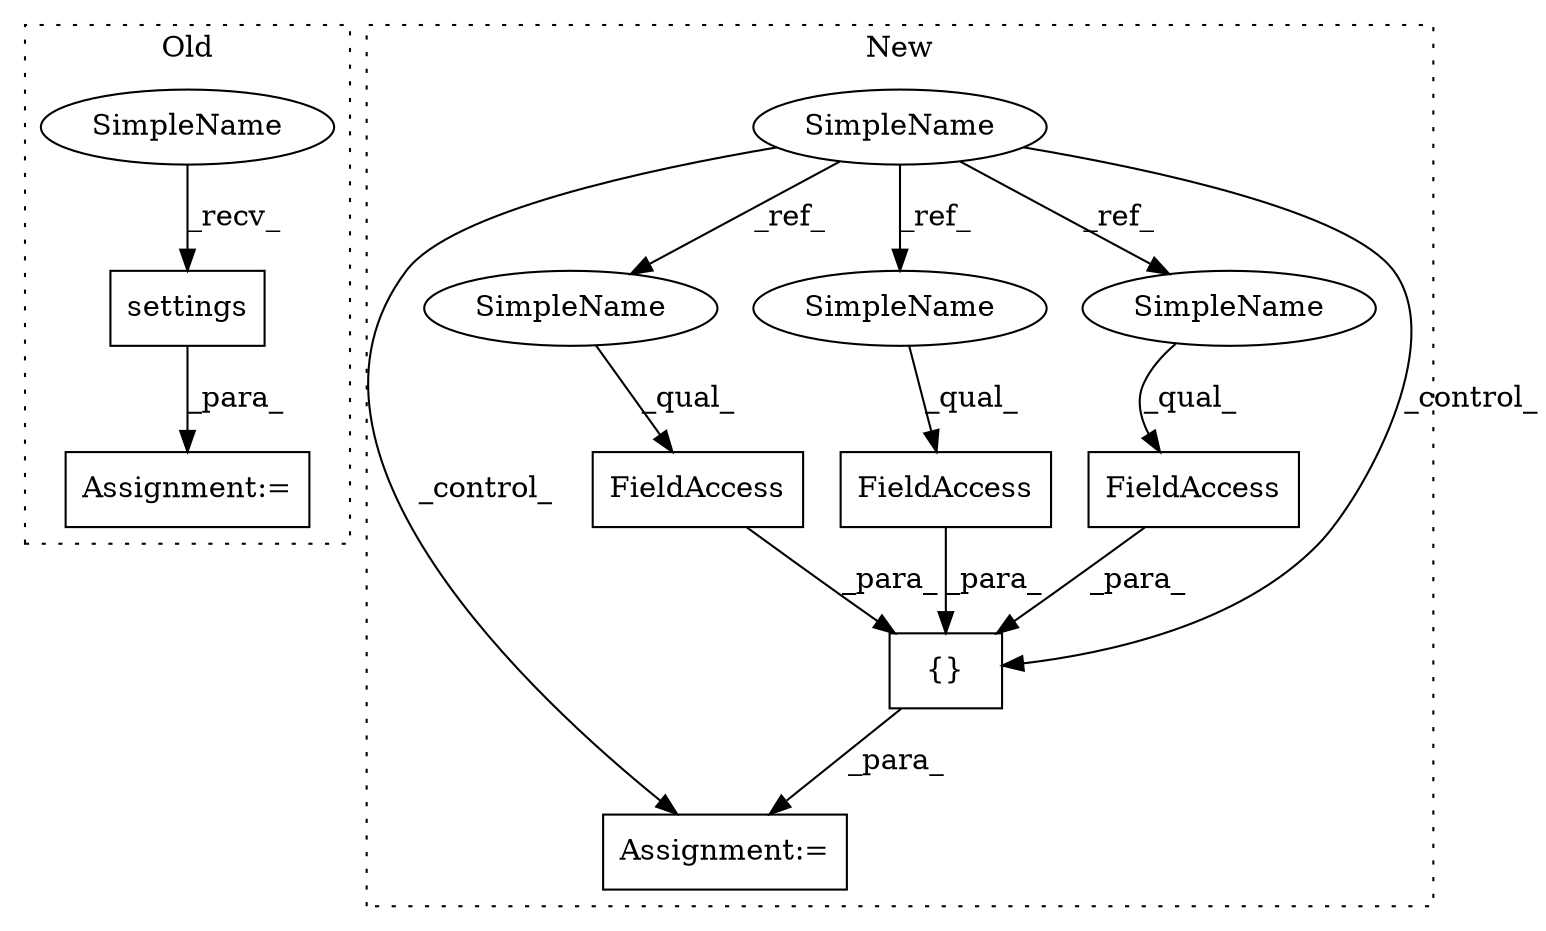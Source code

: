 digraph G {
subgraph cluster0 {
1 [label="settings" a="32" s="7109" l="10" shape="box"];
6 [label="Assignment:=" a="7" s="7095" l="2" shape="box"];
12 [label="SimpleName" a="42" s="7097" l="11" shape="ellipse"];
label = "Old";
style="dotted";
}
subgraph cluster1 {
2 [label="{}" a="4" s="4656,4844" l="1,1" shape="box"];
3 [label="Assignment:=" a="7" s="4645" l="2" shape="box"];
4 [label="FieldAccess" a="22" s="4788" l="28" shape="box"];
5 [label="FieldAccess" a="22" s="4727" l="28" shape="box"];
7 [label="SimpleName" a="42" s="4598" l="11" shape="ellipse"];
8 [label="FieldAccess" a="22" s="4680" l="22" shape="box"];
9 [label="SimpleName" a="42" s="4788" l="11" shape="ellipse"];
10 [label="SimpleName" a="42" s="4680" l="11" shape="ellipse"];
11 [label="SimpleName" a="42" s="4727" l="11" shape="ellipse"];
label = "New";
style="dotted";
}
1 -> 6 [label="_para_"];
2 -> 3 [label="_para_"];
4 -> 2 [label="_para_"];
5 -> 2 [label="_para_"];
7 -> 9 [label="_ref_"];
7 -> 3 [label="_control_"];
7 -> 10 [label="_ref_"];
7 -> 11 [label="_ref_"];
7 -> 2 [label="_control_"];
8 -> 2 [label="_para_"];
9 -> 4 [label="_qual_"];
10 -> 8 [label="_qual_"];
11 -> 5 [label="_qual_"];
12 -> 1 [label="_recv_"];
}